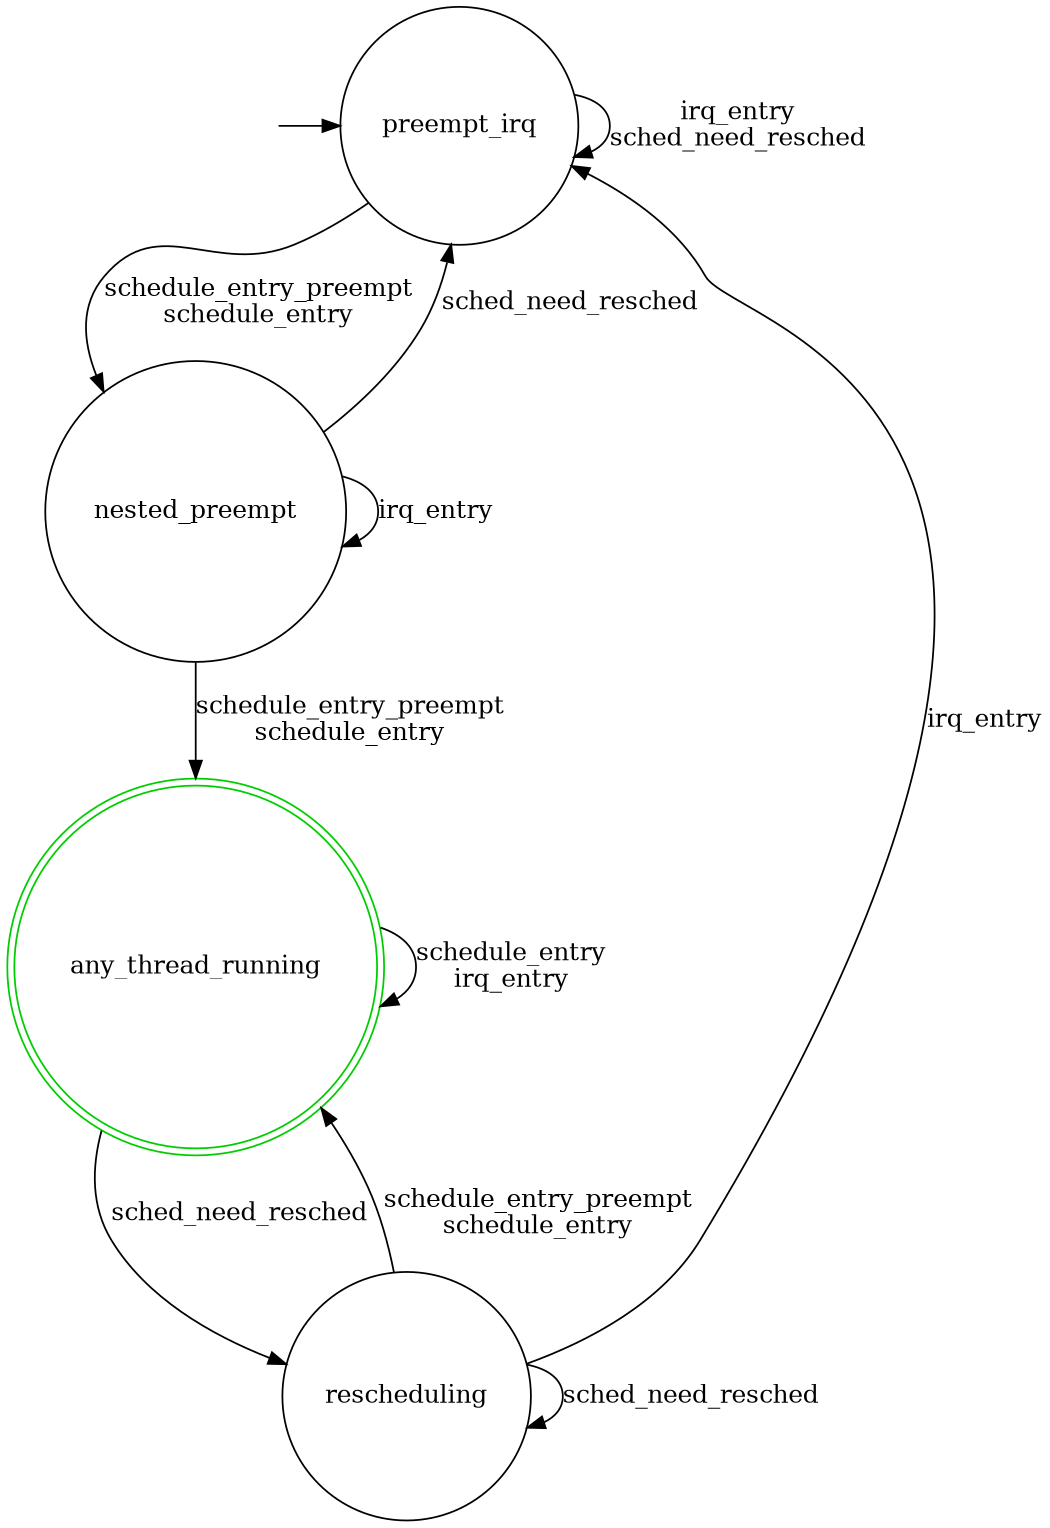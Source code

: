digraph state_automaton {
	center = true;
	size = "7,11";
	{node [shape = doublecircle] "any_thread_running"};
	{node [shape = circle] "any_thread_running"};
	{node [shape = circle] "nested_preempt"};
	{node [shape = plaintext, style=invis, label=""] "__init_preempt_irq"};
	{node [shape = circle] "preempt_irq"};
	{node [shape = circle] "rescheduling"};
	"__init_preempt_irq" -> "preempt_irq";
	"any_thread_running" [label = "any_thread_running", color = green3];
	"any_thread_running" -> "any_thread_running" [ label = "schedule_entry\nirq_entry" ];
	"any_thread_running" -> "rescheduling" [ label = "sched_need_resched" ];
	"nested_preempt" [label = "nested_preempt"];
	"nested_preempt" -> "any_thread_running" [ label = "schedule_entry_preempt\nschedule_entry" ];
	"nested_preempt" -> "nested_preempt" [ label = "irq_entry" ];
	"nested_preempt" -> "preempt_irq" [ label = "sched_need_resched" ];
	"preempt_irq" [label = "preempt_irq"];
	"preempt_irq" -> "nested_preempt" [ label = "schedule_entry_preempt\nschedule_entry" ];
	"preempt_irq" -> "preempt_irq" [ label = "irq_entry\nsched_need_resched" ];
	"rescheduling" [label = "rescheduling"];
	"rescheduling" -> "any_thread_running" [ label = "schedule_entry_preempt\nschedule_entry" ];
	"rescheduling" -> "preempt_irq" [ label = "irq_entry" ];
	"rescheduling" -> "rescheduling" [ label = "sched_need_resched" ];
	{ rank = min ;
		"__init_preempt_irq";
		"preempt_irq";
	}
}
